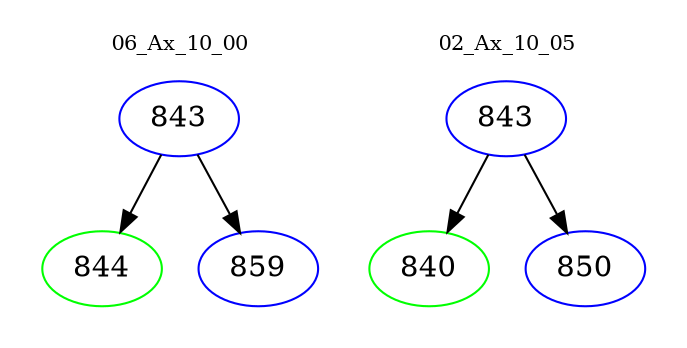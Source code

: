 digraph{
subgraph cluster_0 {
color = white
label = "06_Ax_10_00";
fontsize=10;
T0_843 [label="843", color="blue"]
T0_843 -> T0_844 [color="black"]
T0_844 [label="844", color="green"]
T0_843 -> T0_859 [color="black"]
T0_859 [label="859", color="blue"]
}
subgraph cluster_1 {
color = white
label = "02_Ax_10_05";
fontsize=10;
T1_843 [label="843", color="blue"]
T1_843 -> T1_840 [color="black"]
T1_840 [label="840", color="green"]
T1_843 -> T1_850 [color="black"]
T1_850 [label="850", color="blue"]
}
}

